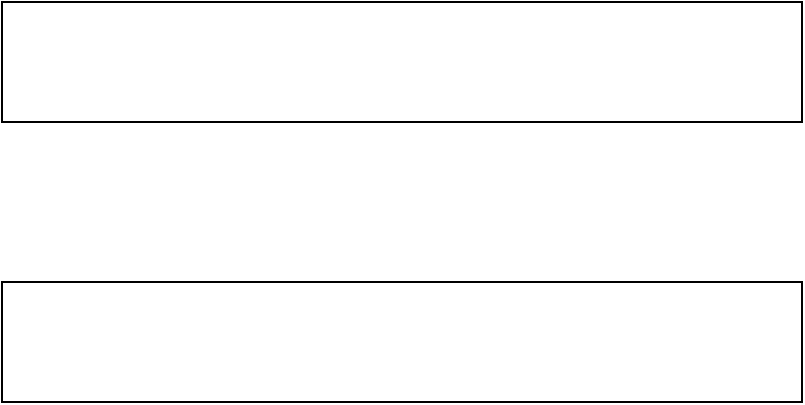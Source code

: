 <mxfile version="13.0.9" type="github"><diagram id="84Kin5VZdo2bODimvHZI" name="Page-1"><mxGraphModel dx="1422" dy="713" grid="1" gridSize="10" guides="1" tooltips="1" connect="1" arrows="1" fold="1" page="1" pageScale="1" pageWidth="827" pageHeight="1169" math="0" shadow="0"><root><mxCell id="0"/><mxCell id="1" parent="0"/><mxCell id="pK-qEQV1xKioCfBQ243E-1" value="" style="rounded=0;whiteSpace=wrap;html=1;" vertex="1" parent="1"><mxGeometry x="200" y="120" width="400" height="60" as="geometry"/></mxCell><mxCell id="pK-qEQV1xKioCfBQ243E-2" value="" style="rounded=0;whiteSpace=wrap;html=1;" vertex="1" parent="1"><mxGeometry x="200" y="260" width="400" height="60" as="geometry"/></mxCell></root></mxGraphModel></diagram></mxfile>